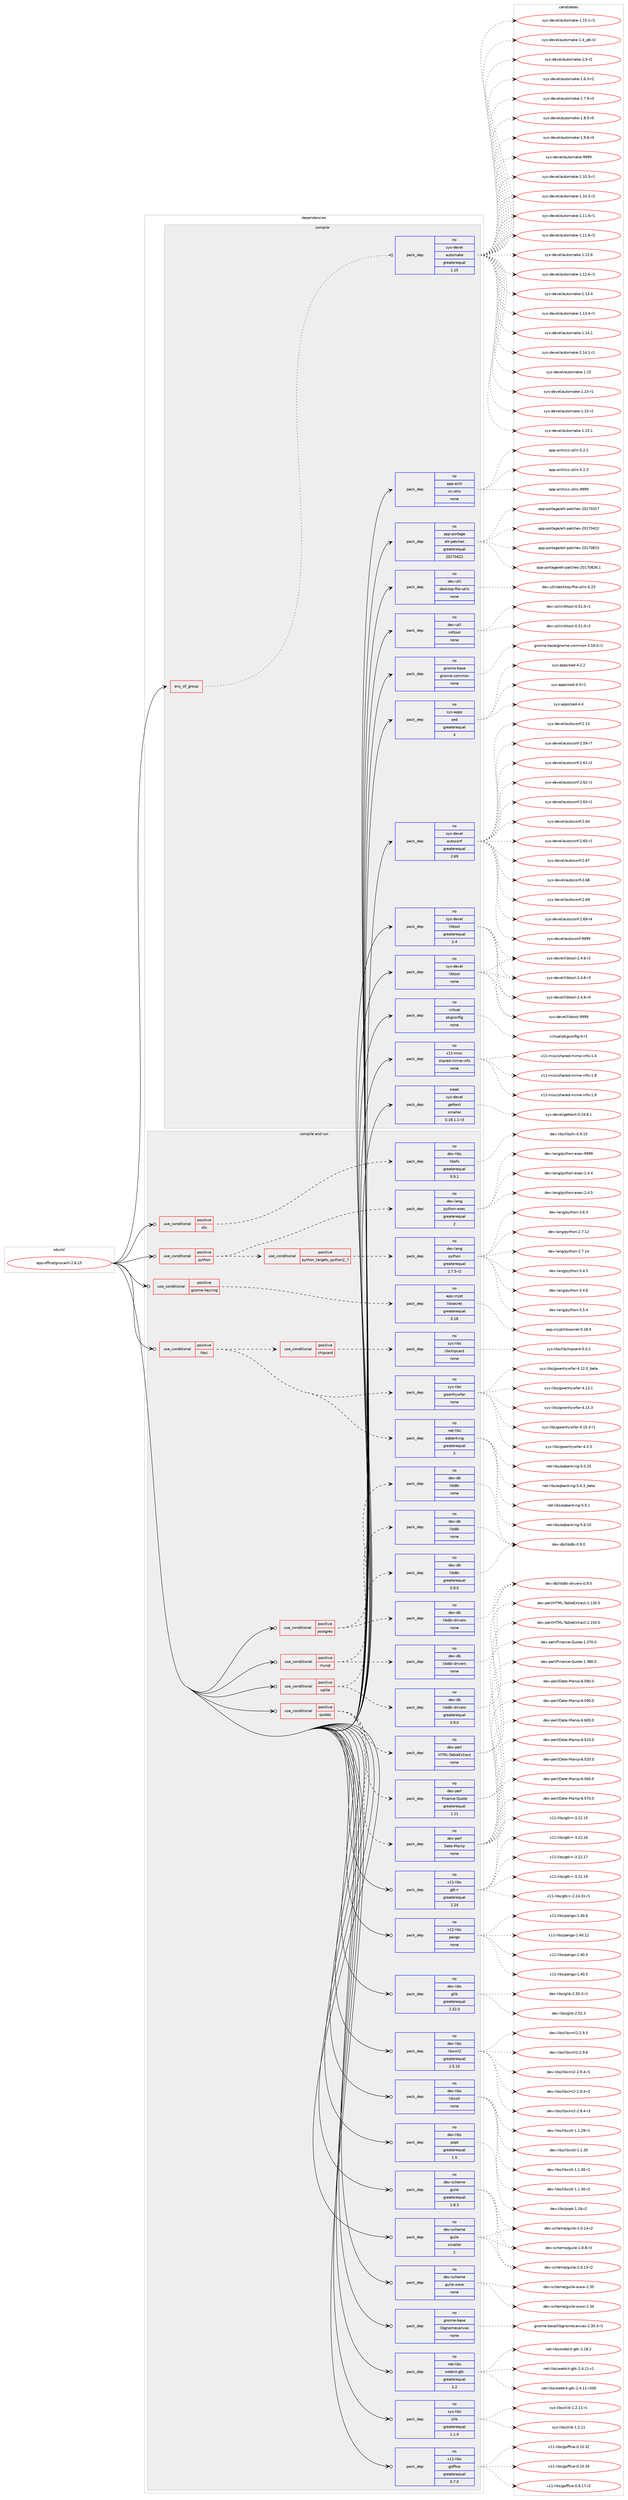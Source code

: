 digraph prolog {

# *************
# Graph options
# *************

newrank=true;
concentrate=true;
compound=true;
graph [rankdir=LR,fontname=Helvetica,fontsize=10,ranksep=1.5];#, ranksep=2.5, nodesep=0.2];
edge  [arrowhead=vee];
node  [fontname=Helvetica,fontsize=10];

# **********
# The ebuild
# **********

subgraph cluster_leftcol {
color=gray;
rank=same;
label=<<i>ebuild</i>>;
id [label="app-office/gnucash-2.6.15", color=red, width=4, href="../app-office/gnucash-2.6.15.svg"];
}

# ****************
# The dependencies
# ****************

subgraph cluster_midcol {
color=gray;
label=<<i>dependencies</i>>;
subgraph cluster_compile {
fillcolor="#eeeeee";
style=filled;
label=<<i>compile</i>>;
subgraph any863 {
dependency49770 [label=<<TABLE BORDER="0" CELLBORDER="1" CELLSPACING="0" CELLPADDING="4"><TR><TD CELLPADDING="10">any_of_group</TD></TR></TABLE>>, shape=none, color=red];subgraph pack35698 {
dependency49771 [label=<<TABLE BORDER="0" CELLBORDER="1" CELLSPACING="0" CELLPADDING="4" WIDTH="220"><TR><TD ROWSPAN="6" CELLPADDING="30">pack_dep</TD></TR><TR><TD WIDTH="110">no</TD></TR><TR><TD>sys-devel</TD></TR><TR><TD>automake</TD></TR><TR><TD>greaterequal</TD></TR><TR><TD>1.15</TD></TR></TABLE>>, shape=none, color=blue];
}
dependency49770:e -> dependency49771:w [weight=20,style="dotted",arrowhead="oinv"];
}
id:e -> dependency49770:w [weight=20,style="solid",arrowhead="vee"];
subgraph pack35699 {
dependency49772 [label=<<TABLE BORDER="0" CELLBORDER="1" CELLSPACING="0" CELLPADDING="4" WIDTH="220"><TR><TD ROWSPAN="6" CELLPADDING="30">pack_dep</TD></TR><TR><TD WIDTH="110">no</TD></TR><TR><TD>app-arch</TD></TR><TR><TD>xz-utils</TD></TR><TR><TD>none</TD></TR><TR><TD></TD></TR></TABLE>>, shape=none, color=blue];
}
id:e -> dependency49772:w [weight=20,style="solid",arrowhead="vee"];
subgraph pack35700 {
dependency49773 [label=<<TABLE BORDER="0" CELLBORDER="1" CELLSPACING="0" CELLPADDING="4" WIDTH="220"><TR><TD ROWSPAN="6" CELLPADDING="30">pack_dep</TD></TR><TR><TD WIDTH="110">no</TD></TR><TR><TD>app-portage</TD></TR><TR><TD>elt-patches</TD></TR><TR><TD>greaterequal</TD></TR><TR><TD>20170422</TD></TR></TABLE>>, shape=none, color=blue];
}
id:e -> dependency49773:w [weight=20,style="solid",arrowhead="vee"];
subgraph pack35701 {
dependency49774 [label=<<TABLE BORDER="0" CELLBORDER="1" CELLSPACING="0" CELLPADDING="4" WIDTH="220"><TR><TD ROWSPAN="6" CELLPADDING="30">pack_dep</TD></TR><TR><TD WIDTH="110">no</TD></TR><TR><TD>dev-util</TD></TR><TR><TD>desktop-file-utils</TD></TR><TR><TD>none</TD></TR><TR><TD></TD></TR></TABLE>>, shape=none, color=blue];
}
id:e -> dependency49774:w [weight=20,style="solid",arrowhead="vee"];
subgraph pack35702 {
dependency49775 [label=<<TABLE BORDER="0" CELLBORDER="1" CELLSPACING="0" CELLPADDING="4" WIDTH="220"><TR><TD ROWSPAN="6" CELLPADDING="30">pack_dep</TD></TR><TR><TD WIDTH="110">no</TD></TR><TR><TD>dev-util</TD></TR><TR><TD>intltool</TD></TR><TR><TD>none</TD></TR><TR><TD></TD></TR></TABLE>>, shape=none, color=blue];
}
id:e -> dependency49775:w [weight=20,style="solid",arrowhead="vee"];
subgraph pack35703 {
dependency49776 [label=<<TABLE BORDER="0" CELLBORDER="1" CELLSPACING="0" CELLPADDING="4" WIDTH="220"><TR><TD ROWSPAN="6" CELLPADDING="30">pack_dep</TD></TR><TR><TD WIDTH="110">no</TD></TR><TR><TD>gnome-base</TD></TR><TR><TD>gnome-common</TD></TR><TR><TD>none</TD></TR><TR><TD></TD></TR></TABLE>>, shape=none, color=blue];
}
id:e -> dependency49776:w [weight=20,style="solid",arrowhead="vee"];
subgraph pack35704 {
dependency49777 [label=<<TABLE BORDER="0" CELLBORDER="1" CELLSPACING="0" CELLPADDING="4" WIDTH="220"><TR><TD ROWSPAN="6" CELLPADDING="30">pack_dep</TD></TR><TR><TD WIDTH="110">no</TD></TR><TR><TD>sys-apps</TD></TR><TR><TD>sed</TD></TR><TR><TD>greaterequal</TD></TR><TR><TD>4</TD></TR></TABLE>>, shape=none, color=blue];
}
id:e -> dependency49777:w [weight=20,style="solid",arrowhead="vee"];
subgraph pack35705 {
dependency49778 [label=<<TABLE BORDER="0" CELLBORDER="1" CELLSPACING="0" CELLPADDING="4" WIDTH="220"><TR><TD ROWSPAN="6" CELLPADDING="30">pack_dep</TD></TR><TR><TD WIDTH="110">no</TD></TR><TR><TD>sys-devel</TD></TR><TR><TD>autoconf</TD></TR><TR><TD>greaterequal</TD></TR><TR><TD>2.69</TD></TR></TABLE>>, shape=none, color=blue];
}
id:e -> dependency49778:w [weight=20,style="solid",arrowhead="vee"];
subgraph pack35706 {
dependency49779 [label=<<TABLE BORDER="0" CELLBORDER="1" CELLSPACING="0" CELLPADDING="4" WIDTH="220"><TR><TD ROWSPAN="6" CELLPADDING="30">pack_dep</TD></TR><TR><TD WIDTH="110">no</TD></TR><TR><TD>sys-devel</TD></TR><TR><TD>libtool</TD></TR><TR><TD>greaterequal</TD></TR><TR><TD>2.4</TD></TR></TABLE>>, shape=none, color=blue];
}
id:e -> dependency49779:w [weight=20,style="solid",arrowhead="vee"];
subgraph pack35707 {
dependency49780 [label=<<TABLE BORDER="0" CELLBORDER="1" CELLSPACING="0" CELLPADDING="4" WIDTH="220"><TR><TD ROWSPAN="6" CELLPADDING="30">pack_dep</TD></TR><TR><TD WIDTH="110">no</TD></TR><TR><TD>sys-devel</TD></TR><TR><TD>libtool</TD></TR><TR><TD>none</TD></TR><TR><TD></TD></TR></TABLE>>, shape=none, color=blue];
}
id:e -> dependency49780:w [weight=20,style="solid",arrowhead="vee"];
subgraph pack35708 {
dependency49781 [label=<<TABLE BORDER="0" CELLBORDER="1" CELLSPACING="0" CELLPADDING="4" WIDTH="220"><TR><TD ROWSPAN="6" CELLPADDING="30">pack_dep</TD></TR><TR><TD WIDTH="110">no</TD></TR><TR><TD>virtual</TD></TR><TR><TD>pkgconfig</TD></TR><TR><TD>none</TD></TR><TR><TD></TD></TR></TABLE>>, shape=none, color=blue];
}
id:e -> dependency49781:w [weight=20,style="solid",arrowhead="vee"];
subgraph pack35709 {
dependency49782 [label=<<TABLE BORDER="0" CELLBORDER="1" CELLSPACING="0" CELLPADDING="4" WIDTH="220"><TR><TD ROWSPAN="6" CELLPADDING="30">pack_dep</TD></TR><TR><TD WIDTH="110">no</TD></TR><TR><TD>x11-misc</TD></TR><TR><TD>shared-mime-info</TD></TR><TR><TD>none</TD></TR><TR><TD></TD></TR></TABLE>>, shape=none, color=blue];
}
id:e -> dependency49782:w [weight=20,style="solid",arrowhead="vee"];
subgraph pack35710 {
dependency49783 [label=<<TABLE BORDER="0" CELLBORDER="1" CELLSPACING="0" CELLPADDING="4" WIDTH="220"><TR><TD ROWSPAN="6" CELLPADDING="30">pack_dep</TD></TR><TR><TD WIDTH="110">weak</TD></TR><TR><TD>sys-devel</TD></TR><TR><TD>gettext</TD></TR><TR><TD>smaller</TD></TR><TR><TD>0.18.1.1-r3</TD></TR></TABLE>>, shape=none, color=blue];
}
id:e -> dependency49783:w [weight=20,style="solid",arrowhead="vee"];
}
subgraph cluster_compileandrun {
fillcolor="#eeeeee";
style=filled;
label=<<i>compile and run</i>>;
subgraph cond13187 {
dependency49784 [label=<<TABLE BORDER="0" CELLBORDER="1" CELLSPACING="0" CELLPADDING="4"><TR><TD ROWSPAN="3" CELLPADDING="10">use_conditional</TD></TR><TR><TD>positive</TD></TR><TR><TD>gnome-keyring</TD></TR></TABLE>>, shape=none, color=red];
subgraph pack35711 {
dependency49785 [label=<<TABLE BORDER="0" CELLBORDER="1" CELLSPACING="0" CELLPADDING="4" WIDTH="220"><TR><TD ROWSPAN="6" CELLPADDING="30">pack_dep</TD></TR><TR><TD WIDTH="110">no</TD></TR><TR><TD>app-crypt</TD></TR><TR><TD>libsecret</TD></TR><TR><TD>greaterequal</TD></TR><TR><TD>0.18</TD></TR></TABLE>>, shape=none, color=blue];
}
dependency49784:e -> dependency49785:w [weight=20,style="dashed",arrowhead="vee"];
}
id:e -> dependency49784:w [weight=20,style="solid",arrowhead="odotvee"];
subgraph cond13188 {
dependency49786 [label=<<TABLE BORDER="0" CELLBORDER="1" CELLSPACING="0" CELLPADDING="4"><TR><TD ROWSPAN="3" CELLPADDING="10">use_conditional</TD></TR><TR><TD>positive</TD></TR><TR><TD>hbci</TD></TR></TABLE>>, shape=none, color=red];
subgraph pack35712 {
dependency49787 [label=<<TABLE BORDER="0" CELLBORDER="1" CELLSPACING="0" CELLPADDING="4" WIDTH="220"><TR><TD ROWSPAN="6" CELLPADDING="30">pack_dep</TD></TR><TR><TD WIDTH="110">no</TD></TR><TR><TD>net-libs</TD></TR><TR><TD>aqbanking</TD></TR><TR><TD>greaterequal</TD></TR><TR><TD>5</TD></TR></TABLE>>, shape=none, color=blue];
}
dependency49786:e -> dependency49787:w [weight=20,style="dashed",arrowhead="vee"];
subgraph pack35713 {
dependency49788 [label=<<TABLE BORDER="0" CELLBORDER="1" CELLSPACING="0" CELLPADDING="4" WIDTH="220"><TR><TD ROWSPAN="6" CELLPADDING="30">pack_dep</TD></TR><TR><TD WIDTH="110">no</TD></TR><TR><TD>sys-libs</TD></TR><TR><TD>gwenhywfar</TD></TR><TR><TD>none</TD></TR><TR><TD></TD></TR></TABLE>>, shape=none, color=blue];
}
dependency49786:e -> dependency49788:w [weight=20,style="dashed",arrowhead="vee"];
subgraph cond13189 {
dependency49789 [label=<<TABLE BORDER="0" CELLBORDER="1" CELLSPACING="0" CELLPADDING="4"><TR><TD ROWSPAN="3" CELLPADDING="10">use_conditional</TD></TR><TR><TD>positive</TD></TR><TR><TD>chipcard</TD></TR></TABLE>>, shape=none, color=red];
subgraph pack35714 {
dependency49790 [label=<<TABLE BORDER="0" CELLBORDER="1" CELLSPACING="0" CELLPADDING="4" WIDTH="220"><TR><TD ROWSPAN="6" CELLPADDING="30">pack_dep</TD></TR><TR><TD WIDTH="110">no</TD></TR><TR><TD>sys-libs</TD></TR><TR><TD>libchipcard</TD></TR><TR><TD>none</TD></TR><TR><TD></TD></TR></TABLE>>, shape=none, color=blue];
}
dependency49789:e -> dependency49790:w [weight=20,style="dashed",arrowhead="vee"];
}
dependency49786:e -> dependency49789:w [weight=20,style="dashed",arrowhead="vee"];
}
id:e -> dependency49786:w [weight=20,style="solid",arrowhead="odotvee"];
subgraph cond13190 {
dependency49791 [label=<<TABLE BORDER="0" CELLBORDER="1" CELLSPACING="0" CELLPADDING="4"><TR><TD ROWSPAN="3" CELLPADDING="10">use_conditional</TD></TR><TR><TD>positive</TD></TR><TR><TD>mysql</TD></TR></TABLE>>, shape=none, color=red];
subgraph pack35715 {
dependency49792 [label=<<TABLE BORDER="0" CELLBORDER="1" CELLSPACING="0" CELLPADDING="4" WIDTH="220"><TR><TD ROWSPAN="6" CELLPADDING="30">pack_dep</TD></TR><TR><TD WIDTH="110">no</TD></TR><TR><TD>dev-db</TD></TR><TR><TD>libdbi</TD></TR><TR><TD>none</TD></TR><TR><TD></TD></TR></TABLE>>, shape=none, color=blue];
}
dependency49791:e -> dependency49792:w [weight=20,style="dashed",arrowhead="vee"];
subgraph pack35716 {
dependency49793 [label=<<TABLE BORDER="0" CELLBORDER="1" CELLSPACING="0" CELLPADDING="4" WIDTH="220"><TR><TD ROWSPAN="6" CELLPADDING="30">pack_dep</TD></TR><TR><TD WIDTH="110">no</TD></TR><TR><TD>dev-db</TD></TR><TR><TD>libdbi-drivers</TD></TR><TR><TD>none</TD></TR><TR><TD></TD></TR></TABLE>>, shape=none, color=blue];
}
dependency49791:e -> dependency49793:w [weight=20,style="dashed",arrowhead="vee"];
}
id:e -> dependency49791:w [weight=20,style="solid",arrowhead="odotvee"];
subgraph cond13191 {
dependency49794 [label=<<TABLE BORDER="0" CELLBORDER="1" CELLSPACING="0" CELLPADDING="4"><TR><TD ROWSPAN="3" CELLPADDING="10">use_conditional</TD></TR><TR><TD>positive</TD></TR><TR><TD>ofx</TD></TR></TABLE>>, shape=none, color=red];
subgraph pack35717 {
dependency49795 [label=<<TABLE BORDER="0" CELLBORDER="1" CELLSPACING="0" CELLPADDING="4" WIDTH="220"><TR><TD ROWSPAN="6" CELLPADDING="30">pack_dep</TD></TR><TR><TD WIDTH="110">no</TD></TR><TR><TD>dev-libs</TD></TR><TR><TD>libofx</TD></TR><TR><TD>greaterequal</TD></TR><TR><TD>0.9.1</TD></TR></TABLE>>, shape=none, color=blue];
}
dependency49794:e -> dependency49795:w [weight=20,style="dashed",arrowhead="vee"];
}
id:e -> dependency49794:w [weight=20,style="solid",arrowhead="odotvee"];
subgraph cond13192 {
dependency49796 [label=<<TABLE BORDER="0" CELLBORDER="1" CELLSPACING="0" CELLPADDING="4"><TR><TD ROWSPAN="3" CELLPADDING="10">use_conditional</TD></TR><TR><TD>positive</TD></TR><TR><TD>postgres</TD></TR></TABLE>>, shape=none, color=red];
subgraph pack35718 {
dependency49797 [label=<<TABLE BORDER="0" CELLBORDER="1" CELLSPACING="0" CELLPADDING="4" WIDTH="220"><TR><TD ROWSPAN="6" CELLPADDING="30">pack_dep</TD></TR><TR><TD WIDTH="110">no</TD></TR><TR><TD>dev-db</TD></TR><TR><TD>libdbi</TD></TR><TR><TD>none</TD></TR><TR><TD></TD></TR></TABLE>>, shape=none, color=blue];
}
dependency49796:e -> dependency49797:w [weight=20,style="dashed",arrowhead="vee"];
subgraph pack35719 {
dependency49798 [label=<<TABLE BORDER="0" CELLBORDER="1" CELLSPACING="0" CELLPADDING="4" WIDTH="220"><TR><TD ROWSPAN="6" CELLPADDING="30">pack_dep</TD></TR><TR><TD WIDTH="110">no</TD></TR><TR><TD>dev-db</TD></TR><TR><TD>libdbi-drivers</TD></TR><TR><TD>none</TD></TR><TR><TD></TD></TR></TABLE>>, shape=none, color=blue];
}
dependency49796:e -> dependency49798:w [weight=20,style="dashed",arrowhead="vee"];
}
id:e -> dependency49796:w [weight=20,style="solid",arrowhead="odotvee"];
subgraph cond13193 {
dependency49799 [label=<<TABLE BORDER="0" CELLBORDER="1" CELLSPACING="0" CELLPADDING="4"><TR><TD ROWSPAN="3" CELLPADDING="10">use_conditional</TD></TR><TR><TD>positive</TD></TR><TR><TD>python</TD></TR></TABLE>>, shape=none, color=red];
subgraph cond13194 {
dependency49800 [label=<<TABLE BORDER="0" CELLBORDER="1" CELLSPACING="0" CELLPADDING="4"><TR><TD ROWSPAN="3" CELLPADDING="10">use_conditional</TD></TR><TR><TD>positive</TD></TR><TR><TD>python_targets_python2_7</TD></TR></TABLE>>, shape=none, color=red];
subgraph pack35720 {
dependency49801 [label=<<TABLE BORDER="0" CELLBORDER="1" CELLSPACING="0" CELLPADDING="4" WIDTH="220"><TR><TD ROWSPAN="6" CELLPADDING="30">pack_dep</TD></TR><TR><TD WIDTH="110">no</TD></TR><TR><TD>dev-lang</TD></TR><TR><TD>python</TD></TR><TR><TD>greaterequal</TD></TR><TR><TD>2.7.5-r2</TD></TR></TABLE>>, shape=none, color=blue];
}
dependency49800:e -> dependency49801:w [weight=20,style="dashed",arrowhead="vee"];
}
dependency49799:e -> dependency49800:w [weight=20,style="dashed",arrowhead="vee"];
subgraph pack35721 {
dependency49802 [label=<<TABLE BORDER="0" CELLBORDER="1" CELLSPACING="0" CELLPADDING="4" WIDTH="220"><TR><TD ROWSPAN="6" CELLPADDING="30">pack_dep</TD></TR><TR><TD WIDTH="110">no</TD></TR><TR><TD>dev-lang</TD></TR><TR><TD>python-exec</TD></TR><TR><TD>greaterequal</TD></TR><TR><TD>2</TD></TR></TABLE>>, shape=none, color=blue];
}
dependency49799:e -> dependency49802:w [weight=20,style="dashed",arrowhead="vee"];
}
id:e -> dependency49799:w [weight=20,style="solid",arrowhead="odotvee"];
subgraph cond13195 {
dependency49803 [label=<<TABLE BORDER="0" CELLBORDER="1" CELLSPACING="0" CELLPADDING="4"><TR><TD ROWSPAN="3" CELLPADDING="10">use_conditional</TD></TR><TR><TD>positive</TD></TR><TR><TD>quotes</TD></TR></TABLE>>, shape=none, color=red];
subgraph pack35722 {
dependency49804 [label=<<TABLE BORDER="0" CELLBORDER="1" CELLSPACING="0" CELLPADDING="4" WIDTH="220"><TR><TD ROWSPAN="6" CELLPADDING="30">pack_dep</TD></TR><TR><TD WIDTH="110">no</TD></TR><TR><TD>dev-perl</TD></TR><TR><TD>Date-Manip</TD></TR><TR><TD>none</TD></TR><TR><TD></TD></TR></TABLE>>, shape=none, color=blue];
}
dependency49803:e -> dependency49804:w [weight=20,style="dashed",arrowhead="vee"];
subgraph pack35723 {
dependency49805 [label=<<TABLE BORDER="0" CELLBORDER="1" CELLSPACING="0" CELLPADDING="4" WIDTH="220"><TR><TD ROWSPAN="6" CELLPADDING="30">pack_dep</TD></TR><TR><TD WIDTH="110">no</TD></TR><TR><TD>dev-perl</TD></TR><TR><TD>Finance-Quote</TD></TR><TR><TD>greaterequal</TD></TR><TR><TD>1.11</TD></TR></TABLE>>, shape=none, color=blue];
}
dependency49803:e -> dependency49805:w [weight=20,style="dashed",arrowhead="vee"];
subgraph pack35724 {
dependency49806 [label=<<TABLE BORDER="0" CELLBORDER="1" CELLSPACING="0" CELLPADDING="4" WIDTH="220"><TR><TD ROWSPAN="6" CELLPADDING="30">pack_dep</TD></TR><TR><TD WIDTH="110">no</TD></TR><TR><TD>dev-perl</TD></TR><TR><TD>HTML-TableExtract</TD></TR><TR><TD>none</TD></TR><TR><TD></TD></TR></TABLE>>, shape=none, color=blue];
}
dependency49803:e -> dependency49806:w [weight=20,style="dashed",arrowhead="vee"];
}
id:e -> dependency49803:w [weight=20,style="solid",arrowhead="odotvee"];
subgraph cond13196 {
dependency49807 [label=<<TABLE BORDER="0" CELLBORDER="1" CELLSPACING="0" CELLPADDING="4"><TR><TD ROWSPAN="3" CELLPADDING="10">use_conditional</TD></TR><TR><TD>positive</TD></TR><TR><TD>sqlite</TD></TR></TABLE>>, shape=none, color=red];
subgraph pack35725 {
dependency49808 [label=<<TABLE BORDER="0" CELLBORDER="1" CELLSPACING="0" CELLPADDING="4" WIDTH="220"><TR><TD ROWSPAN="6" CELLPADDING="30">pack_dep</TD></TR><TR><TD WIDTH="110">no</TD></TR><TR><TD>dev-db</TD></TR><TR><TD>libdbi</TD></TR><TR><TD>greaterequal</TD></TR><TR><TD>0.9.0</TD></TR></TABLE>>, shape=none, color=blue];
}
dependency49807:e -> dependency49808:w [weight=20,style="dashed",arrowhead="vee"];
subgraph pack35726 {
dependency49809 [label=<<TABLE BORDER="0" CELLBORDER="1" CELLSPACING="0" CELLPADDING="4" WIDTH="220"><TR><TD ROWSPAN="6" CELLPADDING="30">pack_dep</TD></TR><TR><TD WIDTH="110">no</TD></TR><TR><TD>dev-db</TD></TR><TR><TD>libdbi-drivers</TD></TR><TR><TD>greaterequal</TD></TR><TR><TD>0.9.0</TD></TR></TABLE>>, shape=none, color=blue];
}
dependency49807:e -> dependency49809:w [weight=20,style="dashed",arrowhead="vee"];
}
id:e -> dependency49807:w [weight=20,style="solid",arrowhead="odotvee"];
subgraph pack35727 {
dependency49810 [label=<<TABLE BORDER="0" CELLBORDER="1" CELLSPACING="0" CELLPADDING="4" WIDTH="220"><TR><TD ROWSPAN="6" CELLPADDING="30">pack_dep</TD></TR><TR><TD WIDTH="110">no</TD></TR><TR><TD>dev-libs</TD></TR><TR><TD>glib</TD></TR><TR><TD>greaterequal</TD></TR><TR><TD>2.32.0</TD></TR></TABLE>>, shape=none, color=blue];
}
id:e -> dependency49810:w [weight=20,style="solid",arrowhead="odotvee"];
subgraph pack35728 {
dependency49811 [label=<<TABLE BORDER="0" CELLBORDER="1" CELLSPACING="0" CELLPADDING="4" WIDTH="220"><TR><TD ROWSPAN="6" CELLPADDING="30">pack_dep</TD></TR><TR><TD WIDTH="110">no</TD></TR><TR><TD>dev-libs</TD></TR><TR><TD>libxml2</TD></TR><TR><TD>greaterequal</TD></TR><TR><TD>2.5.10</TD></TR></TABLE>>, shape=none, color=blue];
}
id:e -> dependency49811:w [weight=20,style="solid",arrowhead="odotvee"];
subgraph pack35729 {
dependency49812 [label=<<TABLE BORDER="0" CELLBORDER="1" CELLSPACING="0" CELLPADDING="4" WIDTH="220"><TR><TD ROWSPAN="6" CELLPADDING="30">pack_dep</TD></TR><TR><TD WIDTH="110">no</TD></TR><TR><TD>dev-libs</TD></TR><TR><TD>libxslt</TD></TR><TR><TD>none</TD></TR><TR><TD></TD></TR></TABLE>>, shape=none, color=blue];
}
id:e -> dependency49812:w [weight=20,style="solid",arrowhead="odotvee"];
subgraph pack35730 {
dependency49813 [label=<<TABLE BORDER="0" CELLBORDER="1" CELLSPACING="0" CELLPADDING="4" WIDTH="220"><TR><TD ROWSPAN="6" CELLPADDING="30">pack_dep</TD></TR><TR><TD WIDTH="110">no</TD></TR><TR><TD>dev-libs</TD></TR><TR><TD>popt</TD></TR><TR><TD>greaterequal</TD></TR><TR><TD>1.5</TD></TR></TABLE>>, shape=none, color=blue];
}
id:e -> dependency49813:w [weight=20,style="solid",arrowhead="odotvee"];
subgraph pack35731 {
dependency49814 [label=<<TABLE BORDER="0" CELLBORDER="1" CELLSPACING="0" CELLPADDING="4" WIDTH="220"><TR><TD ROWSPAN="6" CELLPADDING="30">pack_dep</TD></TR><TR><TD WIDTH="110">no</TD></TR><TR><TD>dev-scheme</TD></TR><TR><TD>guile</TD></TR><TR><TD>greaterequal</TD></TR><TR><TD>1.8.3</TD></TR></TABLE>>, shape=none, color=blue];
}
id:e -> dependency49814:w [weight=20,style="solid",arrowhead="odotvee"];
subgraph pack35732 {
dependency49815 [label=<<TABLE BORDER="0" CELLBORDER="1" CELLSPACING="0" CELLPADDING="4" WIDTH="220"><TR><TD ROWSPAN="6" CELLPADDING="30">pack_dep</TD></TR><TR><TD WIDTH="110">no</TD></TR><TR><TD>dev-scheme</TD></TR><TR><TD>guile</TD></TR><TR><TD>smaller</TD></TR><TR><TD>2</TD></TR></TABLE>>, shape=none, color=blue];
}
id:e -> dependency49815:w [weight=20,style="solid",arrowhead="odotvee"];
subgraph pack35733 {
dependency49816 [label=<<TABLE BORDER="0" CELLBORDER="1" CELLSPACING="0" CELLPADDING="4" WIDTH="220"><TR><TD ROWSPAN="6" CELLPADDING="30">pack_dep</TD></TR><TR><TD WIDTH="110">no</TD></TR><TR><TD>dev-scheme</TD></TR><TR><TD>guile-www</TD></TR><TR><TD>none</TD></TR><TR><TD></TD></TR></TABLE>>, shape=none, color=blue];
}
id:e -> dependency49816:w [weight=20,style="solid",arrowhead="odotvee"];
subgraph pack35734 {
dependency49817 [label=<<TABLE BORDER="0" CELLBORDER="1" CELLSPACING="0" CELLPADDING="4" WIDTH="220"><TR><TD ROWSPAN="6" CELLPADDING="30">pack_dep</TD></TR><TR><TD WIDTH="110">no</TD></TR><TR><TD>gnome-base</TD></TR><TR><TD>libgnomecanvas</TD></TR><TR><TD>none</TD></TR><TR><TD></TD></TR></TABLE>>, shape=none, color=blue];
}
id:e -> dependency49817:w [weight=20,style="solid",arrowhead="odotvee"];
subgraph pack35735 {
dependency49818 [label=<<TABLE BORDER="0" CELLBORDER="1" CELLSPACING="0" CELLPADDING="4" WIDTH="220"><TR><TD ROWSPAN="6" CELLPADDING="30">pack_dep</TD></TR><TR><TD WIDTH="110">no</TD></TR><TR><TD>net-libs</TD></TR><TR><TD>webkit-gtk</TD></TR><TR><TD>greaterequal</TD></TR><TR><TD>1.2</TD></TR></TABLE>>, shape=none, color=blue];
}
id:e -> dependency49818:w [weight=20,style="solid",arrowhead="odotvee"];
subgraph pack35736 {
dependency49819 [label=<<TABLE BORDER="0" CELLBORDER="1" CELLSPACING="0" CELLPADDING="4" WIDTH="220"><TR><TD ROWSPAN="6" CELLPADDING="30">pack_dep</TD></TR><TR><TD WIDTH="110">no</TD></TR><TR><TD>sys-libs</TD></TR><TR><TD>zlib</TD></TR><TR><TD>greaterequal</TD></TR><TR><TD>1.1.4</TD></TR></TABLE>>, shape=none, color=blue];
}
id:e -> dependency49819:w [weight=20,style="solid",arrowhead="odotvee"];
subgraph pack35737 {
dependency49820 [label=<<TABLE BORDER="0" CELLBORDER="1" CELLSPACING="0" CELLPADDING="4" WIDTH="220"><TR><TD ROWSPAN="6" CELLPADDING="30">pack_dep</TD></TR><TR><TD WIDTH="110">no</TD></TR><TR><TD>x11-libs</TD></TR><TR><TD>goffice</TD></TR><TR><TD>greaterequal</TD></TR><TR><TD>0.7.0</TD></TR></TABLE>>, shape=none, color=blue];
}
id:e -> dependency49820:w [weight=20,style="solid",arrowhead="odotvee"];
subgraph pack35738 {
dependency49821 [label=<<TABLE BORDER="0" CELLBORDER="1" CELLSPACING="0" CELLPADDING="4" WIDTH="220"><TR><TD ROWSPAN="6" CELLPADDING="30">pack_dep</TD></TR><TR><TD WIDTH="110">no</TD></TR><TR><TD>x11-libs</TD></TR><TR><TD>gtk+</TD></TR><TR><TD>greaterequal</TD></TR><TR><TD>2.24</TD></TR></TABLE>>, shape=none, color=blue];
}
id:e -> dependency49821:w [weight=20,style="solid",arrowhead="odotvee"];
subgraph pack35739 {
dependency49822 [label=<<TABLE BORDER="0" CELLBORDER="1" CELLSPACING="0" CELLPADDING="4" WIDTH="220"><TR><TD ROWSPAN="6" CELLPADDING="30">pack_dep</TD></TR><TR><TD WIDTH="110">no</TD></TR><TR><TD>x11-libs</TD></TR><TR><TD>pango</TD></TR><TR><TD>none</TD></TR><TR><TD></TD></TR></TABLE>>, shape=none, color=blue];
}
id:e -> dependency49822:w [weight=20,style="solid",arrowhead="odotvee"];
}
subgraph cluster_run {
fillcolor="#eeeeee";
style=filled;
label=<<i>run</i>>;
}
}

# **************
# The candidates
# **************

subgraph cluster_choices {
rank=same;
color=gray;
label=<<i>candidates</i>>;

subgraph choice35698 {
color=black;
nodesep=1;
choice11512111545100101118101108479711711611110997107101454946494846514511449 [label="sys-devel/automake-1.10.3-r1", color=red, width=4,href="../sys-devel/automake-1.10.3-r1.svg"];
choice11512111545100101118101108479711711611110997107101454946494846514511450 [label="sys-devel/automake-1.10.3-r2", color=red, width=4,href="../sys-devel/automake-1.10.3-r2.svg"];
choice11512111545100101118101108479711711611110997107101454946494946544511449 [label="sys-devel/automake-1.11.6-r1", color=red, width=4,href="../sys-devel/automake-1.11.6-r1.svg"];
choice11512111545100101118101108479711711611110997107101454946494946544511450 [label="sys-devel/automake-1.11.6-r2", color=red, width=4,href="../sys-devel/automake-1.11.6-r2.svg"];
choice1151211154510010111810110847971171161111099710710145494649504654 [label="sys-devel/automake-1.12.6", color=red, width=4,href="../sys-devel/automake-1.12.6.svg"];
choice11512111545100101118101108479711711611110997107101454946495046544511449 [label="sys-devel/automake-1.12.6-r1", color=red, width=4,href="../sys-devel/automake-1.12.6-r1.svg"];
choice1151211154510010111810110847971171161111099710710145494649514652 [label="sys-devel/automake-1.13.4", color=red, width=4,href="../sys-devel/automake-1.13.4.svg"];
choice11512111545100101118101108479711711611110997107101454946495146524511449 [label="sys-devel/automake-1.13.4-r1", color=red, width=4,href="../sys-devel/automake-1.13.4-r1.svg"];
choice1151211154510010111810110847971171161111099710710145494649524649 [label="sys-devel/automake-1.14.1", color=red, width=4,href="../sys-devel/automake-1.14.1.svg"];
choice11512111545100101118101108479711711611110997107101454946495246494511449 [label="sys-devel/automake-1.14.1-r1", color=red, width=4,href="../sys-devel/automake-1.14.1-r1.svg"];
choice115121115451001011181011084797117116111109971071014549464953 [label="sys-devel/automake-1.15", color=red, width=4,href="../sys-devel/automake-1.15.svg"];
choice1151211154510010111810110847971171161111099710710145494649534511449 [label="sys-devel/automake-1.15-r1", color=red, width=4,href="../sys-devel/automake-1.15-r1.svg"];
choice1151211154510010111810110847971171161111099710710145494649534511450 [label="sys-devel/automake-1.15-r2", color=red, width=4,href="../sys-devel/automake-1.15-r2.svg"];
choice1151211154510010111810110847971171161111099710710145494649534649 [label="sys-devel/automake-1.15.1", color=red, width=4,href="../sys-devel/automake-1.15.1.svg"];
choice11512111545100101118101108479711711611110997107101454946495346494511449 [label="sys-devel/automake-1.15.1-r1", color=red, width=4,href="../sys-devel/automake-1.15.1-r1.svg"];
choice115121115451001011181011084797117116111109971071014549465295112544511450 [label="sys-devel/automake-1.4_p6-r2", color=red, width=4,href="../sys-devel/automake-1.4_p6-r2.svg"];
choice11512111545100101118101108479711711611110997107101454946534511450 [label="sys-devel/automake-1.5-r2", color=red, width=4,href="../sys-devel/automake-1.5-r2.svg"];
choice115121115451001011181011084797117116111109971071014549465446514511450 [label="sys-devel/automake-1.6.3-r2", color=red, width=4,href="../sys-devel/automake-1.6.3-r2.svg"];
choice115121115451001011181011084797117116111109971071014549465546574511451 [label="sys-devel/automake-1.7.9-r3", color=red, width=4,href="../sys-devel/automake-1.7.9-r3.svg"];
choice115121115451001011181011084797117116111109971071014549465646534511453 [label="sys-devel/automake-1.8.5-r5", color=red, width=4,href="../sys-devel/automake-1.8.5-r5.svg"];
choice115121115451001011181011084797117116111109971071014549465746544511452 [label="sys-devel/automake-1.9.6-r4", color=red, width=4,href="../sys-devel/automake-1.9.6-r4.svg"];
choice115121115451001011181011084797117116111109971071014557575757 [label="sys-devel/automake-9999", color=red, width=4,href="../sys-devel/automake-9999.svg"];
dependency49771:e -> choice11512111545100101118101108479711711611110997107101454946494846514511449:w [style=dotted,weight="100"];
dependency49771:e -> choice11512111545100101118101108479711711611110997107101454946494846514511450:w [style=dotted,weight="100"];
dependency49771:e -> choice11512111545100101118101108479711711611110997107101454946494946544511449:w [style=dotted,weight="100"];
dependency49771:e -> choice11512111545100101118101108479711711611110997107101454946494946544511450:w [style=dotted,weight="100"];
dependency49771:e -> choice1151211154510010111810110847971171161111099710710145494649504654:w [style=dotted,weight="100"];
dependency49771:e -> choice11512111545100101118101108479711711611110997107101454946495046544511449:w [style=dotted,weight="100"];
dependency49771:e -> choice1151211154510010111810110847971171161111099710710145494649514652:w [style=dotted,weight="100"];
dependency49771:e -> choice11512111545100101118101108479711711611110997107101454946495146524511449:w [style=dotted,weight="100"];
dependency49771:e -> choice1151211154510010111810110847971171161111099710710145494649524649:w [style=dotted,weight="100"];
dependency49771:e -> choice11512111545100101118101108479711711611110997107101454946495246494511449:w [style=dotted,weight="100"];
dependency49771:e -> choice115121115451001011181011084797117116111109971071014549464953:w [style=dotted,weight="100"];
dependency49771:e -> choice1151211154510010111810110847971171161111099710710145494649534511449:w [style=dotted,weight="100"];
dependency49771:e -> choice1151211154510010111810110847971171161111099710710145494649534511450:w [style=dotted,weight="100"];
dependency49771:e -> choice1151211154510010111810110847971171161111099710710145494649534649:w [style=dotted,weight="100"];
dependency49771:e -> choice11512111545100101118101108479711711611110997107101454946495346494511449:w [style=dotted,weight="100"];
dependency49771:e -> choice115121115451001011181011084797117116111109971071014549465295112544511450:w [style=dotted,weight="100"];
dependency49771:e -> choice11512111545100101118101108479711711611110997107101454946534511450:w [style=dotted,weight="100"];
dependency49771:e -> choice115121115451001011181011084797117116111109971071014549465446514511450:w [style=dotted,weight="100"];
dependency49771:e -> choice115121115451001011181011084797117116111109971071014549465546574511451:w [style=dotted,weight="100"];
dependency49771:e -> choice115121115451001011181011084797117116111109971071014549465646534511453:w [style=dotted,weight="100"];
dependency49771:e -> choice115121115451001011181011084797117116111109971071014549465746544511452:w [style=dotted,weight="100"];
dependency49771:e -> choice115121115451001011181011084797117116111109971071014557575757:w [style=dotted,weight="100"];
}
subgraph choice35699 {
color=black;
nodesep=1;
choice971121124597114991044712012245117116105108115455346504650 [label="app-arch/xz-utils-5.2.2", color=red, width=4,href="../app-arch/xz-utils-5.2.2.svg"];
choice971121124597114991044712012245117116105108115455346504651 [label="app-arch/xz-utils-5.2.3", color=red, width=4,href="../app-arch/xz-utils-5.2.3.svg"];
choice9711211245971149910447120122451171161051081154557575757 [label="app-arch/xz-utils-9999", color=red, width=4,href="../app-arch/xz-utils-9999.svg"];
dependency49772:e -> choice971121124597114991044712012245117116105108115455346504650:w [style=dotted,weight="100"];
dependency49772:e -> choice971121124597114991044712012245117116105108115455346504651:w [style=dotted,weight="100"];
dependency49772:e -> choice9711211245971149910447120122451171161051081154557575757:w [style=dotted,weight="100"];
}
subgraph choice35700 {
color=black;
nodesep=1;
choice97112112451121111141169710310147101108116451129711699104101115455048495548514955 [label="app-portage/elt-patches-20170317", color=red, width=4,href="../app-portage/elt-patches-20170317.svg"];
choice97112112451121111141169710310147101108116451129711699104101115455048495548525050 [label="app-portage/elt-patches-20170422", color=red, width=4,href="../app-portage/elt-patches-20170422.svg"];
choice97112112451121111141169710310147101108116451129711699104101115455048495548564953 [label="app-portage/elt-patches-20170815", color=red, width=4,href="../app-portage/elt-patches-20170815.svg"];
choice971121124511211111411697103101471011081164511297116991041011154550484955485650544649 [label="app-portage/elt-patches-20170826.1", color=red, width=4,href="../app-portage/elt-patches-20170826.1.svg"];
dependency49773:e -> choice97112112451121111141169710310147101108116451129711699104101115455048495548514955:w [style=dotted,weight="100"];
dependency49773:e -> choice97112112451121111141169710310147101108116451129711699104101115455048495548525050:w [style=dotted,weight="100"];
dependency49773:e -> choice97112112451121111141169710310147101108116451129711699104101115455048495548564953:w [style=dotted,weight="100"];
dependency49773:e -> choice971121124511211111411697103101471011081164511297116991041011154550484955485650544649:w [style=dotted,weight="100"];
}
subgraph choice35701 {
color=black;
nodesep=1;
choice100101118451171161051084710010111510711611111245102105108101451171161051081154548465051 [label="dev-util/desktop-file-utils-0.23", color=red, width=4,href="../dev-util/desktop-file-utils-0.23.svg"];
dependency49774:e -> choice100101118451171161051084710010111510711611111245102105108101451171161051081154548465051:w [style=dotted,weight="100"];
}
subgraph choice35702 {
color=black;
nodesep=1;
choice1001011184511711610510847105110116108116111111108454846534946484511449 [label="dev-util/intltool-0.51.0-r1", color=red, width=4,href="../dev-util/intltool-0.51.0-r1.svg"];
choice1001011184511711610510847105110116108116111111108454846534946484511450 [label="dev-util/intltool-0.51.0-r2", color=red, width=4,href="../dev-util/intltool-0.51.0-r2.svg"];
dependency49775:e -> choice1001011184511711610510847105110116108116111111108454846534946484511449:w [style=dotted,weight="100"];
dependency49775:e -> choice1001011184511711610510847105110116108116111111108454846534946484511450:w [style=dotted,weight="100"];
}
subgraph choice35703 {
color=black;
nodesep=1;
choice103110111109101459897115101471031101111091014599111109109111110455146495646484511449 [label="gnome-base/gnome-common-3.18.0-r1", color=red, width=4,href="../gnome-base/gnome-common-3.18.0-r1.svg"];
dependency49776:e -> choice103110111109101459897115101471031101111091014599111109109111110455146495646484511449:w [style=dotted,weight="100"];
}
subgraph choice35704 {
color=black;
nodesep=1;
choice115121115459711211211547115101100455246504650 [label="sys-apps/sed-4.2.2", color=red, width=4,href="../sys-apps/sed-4.2.2.svg"];
choice115121115459711211211547115101100455246514511449 [label="sys-apps/sed-4.3-r1", color=red, width=4,href="../sys-apps/sed-4.3-r1.svg"];
choice11512111545971121121154711510110045524652 [label="sys-apps/sed-4.4", color=red, width=4,href="../sys-apps/sed-4.4.svg"];
dependency49777:e -> choice115121115459711211211547115101100455246504650:w [style=dotted,weight="100"];
dependency49777:e -> choice115121115459711211211547115101100455246514511449:w [style=dotted,weight="100"];
dependency49777:e -> choice11512111545971121121154711510110045524652:w [style=dotted,weight="100"];
}
subgraph choice35705 {
color=black;
nodesep=1;
choice115121115451001011181011084797117116111991111101024550464951 [label="sys-devel/autoconf-2.13", color=red, width=4,href="../sys-devel/autoconf-2.13.svg"];
choice1151211154510010111810110847971171161119911111010245504653574511455 [label="sys-devel/autoconf-2.59-r7", color=red, width=4,href="../sys-devel/autoconf-2.59-r7.svg"];
choice1151211154510010111810110847971171161119911111010245504654494511450 [label="sys-devel/autoconf-2.61-r2", color=red, width=4,href="../sys-devel/autoconf-2.61-r2.svg"];
choice1151211154510010111810110847971171161119911111010245504654504511449 [label="sys-devel/autoconf-2.62-r1", color=red, width=4,href="../sys-devel/autoconf-2.62-r1.svg"];
choice1151211154510010111810110847971171161119911111010245504654514511449 [label="sys-devel/autoconf-2.63-r1", color=red, width=4,href="../sys-devel/autoconf-2.63-r1.svg"];
choice115121115451001011181011084797117116111991111101024550465452 [label="sys-devel/autoconf-2.64", color=red, width=4,href="../sys-devel/autoconf-2.64.svg"];
choice1151211154510010111810110847971171161119911111010245504654534511449 [label="sys-devel/autoconf-2.65-r1", color=red, width=4,href="../sys-devel/autoconf-2.65-r1.svg"];
choice115121115451001011181011084797117116111991111101024550465455 [label="sys-devel/autoconf-2.67", color=red, width=4,href="../sys-devel/autoconf-2.67.svg"];
choice115121115451001011181011084797117116111991111101024550465456 [label="sys-devel/autoconf-2.68", color=red, width=4,href="../sys-devel/autoconf-2.68.svg"];
choice115121115451001011181011084797117116111991111101024550465457 [label="sys-devel/autoconf-2.69", color=red, width=4,href="../sys-devel/autoconf-2.69.svg"];
choice1151211154510010111810110847971171161119911111010245504654574511452 [label="sys-devel/autoconf-2.69-r4", color=red, width=4,href="../sys-devel/autoconf-2.69-r4.svg"];
choice115121115451001011181011084797117116111991111101024557575757 [label="sys-devel/autoconf-9999", color=red, width=4,href="../sys-devel/autoconf-9999.svg"];
dependency49778:e -> choice115121115451001011181011084797117116111991111101024550464951:w [style=dotted,weight="100"];
dependency49778:e -> choice1151211154510010111810110847971171161119911111010245504653574511455:w [style=dotted,weight="100"];
dependency49778:e -> choice1151211154510010111810110847971171161119911111010245504654494511450:w [style=dotted,weight="100"];
dependency49778:e -> choice1151211154510010111810110847971171161119911111010245504654504511449:w [style=dotted,weight="100"];
dependency49778:e -> choice1151211154510010111810110847971171161119911111010245504654514511449:w [style=dotted,weight="100"];
dependency49778:e -> choice115121115451001011181011084797117116111991111101024550465452:w [style=dotted,weight="100"];
dependency49778:e -> choice1151211154510010111810110847971171161119911111010245504654534511449:w [style=dotted,weight="100"];
dependency49778:e -> choice115121115451001011181011084797117116111991111101024550465455:w [style=dotted,weight="100"];
dependency49778:e -> choice115121115451001011181011084797117116111991111101024550465456:w [style=dotted,weight="100"];
dependency49778:e -> choice115121115451001011181011084797117116111991111101024550465457:w [style=dotted,weight="100"];
dependency49778:e -> choice1151211154510010111810110847971171161119911111010245504654574511452:w [style=dotted,weight="100"];
dependency49778:e -> choice115121115451001011181011084797117116111991111101024557575757:w [style=dotted,weight="100"];
}
subgraph choice35706 {
color=black;
nodesep=1;
choice1151211154510010111810110847108105981161111111084550465246544511450 [label="sys-devel/libtool-2.4.6-r2", color=red, width=4,href="../sys-devel/libtool-2.4.6-r2.svg"];
choice1151211154510010111810110847108105981161111111084550465246544511451 [label="sys-devel/libtool-2.4.6-r3", color=red, width=4,href="../sys-devel/libtool-2.4.6-r3.svg"];
choice1151211154510010111810110847108105981161111111084550465246544511452 [label="sys-devel/libtool-2.4.6-r4", color=red, width=4,href="../sys-devel/libtool-2.4.6-r4.svg"];
choice1151211154510010111810110847108105981161111111084557575757 [label="sys-devel/libtool-9999", color=red, width=4,href="../sys-devel/libtool-9999.svg"];
dependency49779:e -> choice1151211154510010111810110847108105981161111111084550465246544511450:w [style=dotted,weight="100"];
dependency49779:e -> choice1151211154510010111810110847108105981161111111084550465246544511451:w [style=dotted,weight="100"];
dependency49779:e -> choice1151211154510010111810110847108105981161111111084550465246544511452:w [style=dotted,weight="100"];
dependency49779:e -> choice1151211154510010111810110847108105981161111111084557575757:w [style=dotted,weight="100"];
}
subgraph choice35707 {
color=black;
nodesep=1;
choice1151211154510010111810110847108105981161111111084550465246544511450 [label="sys-devel/libtool-2.4.6-r2", color=red, width=4,href="../sys-devel/libtool-2.4.6-r2.svg"];
choice1151211154510010111810110847108105981161111111084550465246544511451 [label="sys-devel/libtool-2.4.6-r3", color=red, width=4,href="../sys-devel/libtool-2.4.6-r3.svg"];
choice1151211154510010111810110847108105981161111111084550465246544511452 [label="sys-devel/libtool-2.4.6-r4", color=red, width=4,href="../sys-devel/libtool-2.4.6-r4.svg"];
choice1151211154510010111810110847108105981161111111084557575757 [label="sys-devel/libtool-9999", color=red, width=4,href="../sys-devel/libtool-9999.svg"];
dependency49780:e -> choice1151211154510010111810110847108105981161111111084550465246544511450:w [style=dotted,weight="100"];
dependency49780:e -> choice1151211154510010111810110847108105981161111111084550465246544511451:w [style=dotted,weight="100"];
dependency49780:e -> choice1151211154510010111810110847108105981161111111084550465246544511452:w [style=dotted,weight="100"];
dependency49780:e -> choice1151211154510010111810110847108105981161111111084557575757:w [style=dotted,weight="100"];
}
subgraph choice35708 {
color=black;
nodesep=1;
choice11810511411611797108471121071039911111010210510345484511449 [label="virtual/pkgconfig-0-r1", color=red, width=4,href="../virtual/pkgconfig-0-r1.svg"];
dependency49781:e -> choice11810511411611797108471121071039911111010210510345484511449:w [style=dotted,weight="100"];
}
subgraph choice35709 {
color=black;
nodesep=1;
choice120494945109105115994711510497114101100451091051091014510511010211145494652 [label="x11-misc/shared-mime-info-1.4", color=red, width=4,href="../x11-misc/shared-mime-info-1.4.svg"];
choice120494945109105115994711510497114101100451091051091014510511010211145494656 [label="x11-misc/shared-mime-info-1.8", color=red, width=4,href="../x11-misc/shared-mime-info-1.8.svg"];
choice120494945109105115994711510497114101100451091051091014510511010211145494657 [label="x11-misc/shared-mime-info-1.9", color=red, width=4,href="../x11-misc/shared-mime-info-1.9.svg"];
dependency49782:e -> choice120494945109105115994711510497114101100451091051091014510511010211145494652:w [style=dotted,weight="100"];
dependency49782:e -> choice120494945109105115994711510497114101100451091051091014510511010211145494656:w [style=dotted,weight="100"];
dependency49782:e -> choice120494945109105115994711510497114101100451091051091014510511010211145494657:w [style=dotted,weight="100"];
}
subgraph choice35710 {
color=black;
nodesep=1;
choice1151211154510010111810110847103101116116101120116454846495746564649 [label="sys-devel/gettext-0.19.8.1", color=red, width=4,href="../sys-devel/gettext-0.19.8.1.svg"];
dependency49783:e -> choice1151211154510010111810110847103101116116101120116454846495746564649:w [style=dotted,weight="100"];
}
subgraph choice35711 {
color=black;
nodesep=1;
choice97112112459911412111211647108105981151019911410111645484649564653 [label="app-crypt/libsecret-0.18.5", color=red, width=4,href="../app-crypt/libsecret-0.18.5.svg"];
dependency49785:e -> choice97112112459911412111211647108105981151019911410111645484649564653:w [style=dotted,weight="100"];
}
subgraph choice35712 {
color=black;
nodesep=1;
choice11010111645108105981154797113989711010710511010345534648465053 [label="net-libs/aqbanking-5.0.25", color=red, width=4,href="../net-libs/aqbanking-5.0.25.svg"];
choice110101116451081059811547971139897110107105110103455346524651959810111697 [label="net-libs/aqbanking-5.4.3_beta", color=red, width=4,href="../net-libs/aqbanking-5.4.3_beta.svg"];
choice110101116451081059811547971139897110107105110103455346534649 [label="net-libs/aqbanking-5.5.1", color=red, width=4,href="../net-libs/aqbanking-5.5.1.svg"];
choice11010111645108105981154797113989711010710511010345534654464948 [label="net-libs/aqbanking-5.6.10", color=red, width=4,href="../net-libs/aqbanking-5.6.10.svg"];
dependency49787:e -> choice11010111645108105981154797113989711010710511010345534648465053:w [style=dotted,weight="100"];
dependency49787:e -> choice110101116451081059811547971139897110107105110103455346524651959810111697:w [style=dotted,weight="100"];
dependency49787:e -> choice110101116451081059811547971139897110107105110103455346534649:w [style=dotted,weight="100"];
dependency49787:e -> choice11010111645108105981154797113989711010710511010345534654464948:w [style=dotted,weight="100"];
}
subgraph choice35713 {
color=black;
nodesep=1;
choice1151211154510810598115471031191011101041211191029711445524649504648959810111697 [label="sys-libs/gwenhywfar-4.12.0_beta", color=red, width=4,href="../sys-libs/gwenhywfar-4.12.0_beta.svg"];
choice1151211154510810598115471031191011101041211191029711445524649514649 [label="sys-libs/gwenhywfar-4.13.1", color=red, width=4,href="../sys-libs/gwenhywfar-4.13.1.svg"];
choice1151211154510810598115471031191011101041211191029711445524649534651 [label="sys-libs/gwenhywfar-4.15.3", color=red, width=4,href="../sys-libs/gwenhywfar-4.15.3.svg"];
choice11512111545108105981154710311910111010412111910297114455246495346514511449 [label="sys-libs/gwenhywfar-4.15.3-r1", color=red, width=4,href="../sys-libs/gwenhywfar-4.15.3-r1.svg"];
choice11512111545108105981154710311910111010412111910297114455246514651 [label="sys-libs/gwenhywfar-4.3.3", color=red, width=4,href="../sys-libs/gwenhywfar-4.3.3.svg"];
dependency49788:e -> choice1151211154510810598115471031191011101041211191029711445524649504648959810111697:w [style=dotted,weight="100"];
dependency49788:e -> choice1151211154510810598115471031191011101041211191029711445524649514649:w [style=dotted,weight="100"];
dependency49788:e -> choice1151211154510810598115471031191011101041211191029711445524649534651:w [style=dotted,weight="100"];
dependency49788:e -> choice11512111545108105981154710311910111010412111910297114455246495346514511449:w [style=dotted,weight="100"];
dependency49788:e -> choice11512111545108105981154710311910111010412111910297114455246514651:w [style=dotted,weight="100"];
}
subgraph choice35714 {
color=black;
nodesep=1;
choice11512111545108105981154710810598991041051129997114100455346484650 [label="sys-libs/libchipcard-5.0.2", color=red, width=4,href="../sys-libs/libchipcard-5.0.2.svg"];
dependency49790:e -> choice11512111545108105981154710810598991041051129997114100455346484650:w [style=dotted,weight="100"];
}
subgraph choice35715 {
color=black;
nodesep=1;
choice1001011184510098471081059810098105454846574648 [label="dev-db/libdbi-0.9.0", color=red, width=4,href="../dev-db/libdbi-0.9.0.svg"];
dependency49792:e -> choice1001011184510098471081059810098105454846574648:w [style=dotted,weight="100"];
}
subgraph choice35716 {
color=black;
nodesep=1;
choice100101118451009847108105981009810545100114105118101114115454846574648 [label="dev-db/libdbi-drivers-0.9.0", color=red, width=4,href="../dev-db/libdbi-drivers-0.9.0.svg"];
dependency49793:e -> choice100101118451009847108105981009810545100114105118101114115454846574648:w [style=dotted,weight="100"];
}
subgraph choice35717 {
color=black;
nodesep=1;
choice1001011184510810598115471081059811110212045484657464948 [label="dev-libs/libofx-0.9.10", color=red, width=4,href="../dev-libs/libofx-0.9.10.svg"];
dependency49795:e -> choice1001011184510810598115471081059811110212045484657464948:w [style=dotted,weight="100"];
}
subgraph choice35718 {
color=black;
nodesep=1;
choice1001011184510098471081059810098105454846574648 [label="dev-db/libdbi-0.9.0", color=red, width=4,href="../dev-db/libdbi-0.9.0.svg"];
dependency49797:e -> choice1001011184510098471081059810098105454846574648:w [style=dotted,weight="100"];
}
subgraph choice35719 {
color=black;
nodesep=1;
choice100101118451009847108105981009810545100114105118101114115454846574648 [label="dev-db/libdbi-drivers-0.9.0", color=red, width=4,href="../dev-db/libdbi-drivers-0.9.0.svg"];
dependency49798:e -> choice100101118451009847108105981009810545100114105118101114115454846574648:w [style=dotted,weight="100"];
}
subgraph choice35720 {
color=black;
nodesep=1;
choice10010111845108971101034711212111610411111045504655464950 [label="dev-lang/python-2.7.12", color=red, width=4,href="../dev-lang/python-2.7.12.svg"];
choice10010111845108971101034711212111610411111045504655464952 [label="dev-lang/python-2.7.14", color=red, width=4,href="../dev-lang/python-2.7.14.svg"];
choice100101118451089711010347112121116104111110455146524653 [label="dev-lang/python-3.4.5", color=red, width=4,href="../dev-lang/python-3.4.5.svg"];
choice100101118451089711010347112121116104111110455146524654 [label="dev-lang/python-3.4.6", color=red, width=4,href="../dev-lang/python-3.4.6.svg"];
choice100101118451089711010347112121116104111110455146534652 [label="dev-lang/python-3.5.4", color=red, width=4,href="../dev-lang/python-3.5.4.svg"];
choice100101118451089711010347112121116104111110455146544651 [label="dev-lang/python-3.6.3", color=red, width=4,href="../dev-lang/python-3.6.3.svg"];
dependency49801:e -> choice10010111845108971101034711212111610411111045504655464950:w [style=dotted,weight="100"];
dependency49801:e -> choice10010111845108971101034711212111610411111045504655464952:w [style=dotted,weight="100"];
dependency49801:e -> choice100101118451089711010347112121116104111110455146524653:w [style=dotted,weight="100"];
dependency49801:e -> choice100101118451089711010347112121116104111110455146524654:w [style=dotted,weight="100"];
dependency49801:e -> choice100101118451089711010347112121116104111110455146534652:w [style=dotted,weight="100"];
dependency49801:e -> choice100101118451089711010347112121116104111110455146544651:w [style=dotted,weight="100"];
}
subgraph choice35721 {
color=black;
nodesep=1;
choice1001011184510897110103471121211161041111104510112010199455046524652 [label="dev-lang/python-exec-2.4.4", color=red, width=4,href="../dev-lang/python-exec-2.4.4.svg"];
choice1001011184510897110103471121211161041111104510112010199455046524653 [label="dev-lang/python-exec-2.4.5", color=red, width=4,href="../dev-lang/python-exec-2.4.5.svg"];
choice10010111845108971101034711212111610411111045101120101994557575757 [label="dev-lang/python-exec-9999", color=red, width=4,href="../dev-lang/python-exec-9999.svg"];
dependency49802:e -> choice1001011184510897110103471121211161041111104510112010199455046524652:w [style=dotted,weight="100"];
dependency49802:e -> choice1001011184510897110103471121211161041111104510112010199455046524653:w [style=dotted,weight="100"];
dependency49802:e -> choice10010111845108971101034711212111610411111045101120101994557575757:w [style=dotted,weight="100"];
}
subgraph choice35722 {
color=black;
nodesep=1;
choice100101118451121011141084768971161014577971101051124554465349484648 [label="dev-perl/Date-Manip-6.510.0", color=red, width=4,href="../dev-perl/Date-Manip-6.510.0.svg"];
choice100101118451121011141084768971161014577971101051124554465350484648 [label="dev-perl/Date-Manip-6.520.0", color=red, width=4,href="../dev-perl/Date-Manip-6.520.0.svg"];
choice100101118451121011141084768971161014577971101051124554465354484648 [label="dev-perl/Date-Manip-6.560.0", color=red, width=4,href="../dev-perl/Date-Manip-6.560.0.svg"];
choice100101118451121011141084768971161014577971101051124554465355484648 [label="dev-perl/Date-Manip-6.570.0", color=red, width=4,href="../dev-perl/Date-Manip-6.570.0.svg"];
choice100101118451121011141084768971161014577971101051124554465356484648 [label="dev-perl/Date-Manip-6.580.0", color=red, width=4,href="../dev-perl/Date-Manip-6.580.0.svg"];
choice100101118451121011141084768971161014577971101051124554465357484648 [label="dev-perl/Date-Manip-6.590.0", color=red, width=4,href="../dev-perl/Date-Manip-6.590.0.svg"];
choice100101118451121011141084768971161014577971101051124554465448484648 [label="dev-perl/Date-Manip-6.600.0", color=red, width=4,href="../dev-perl/Date-Manip-6.600.0.svg"];
dependency49804:e -> choice100101118451121011141084768971161014577971101051124554465349484648:w [style=dotted,weight="100"];
dependency49804:e -> choice100101118451121011141084768971161014577971101051124554465350484648:w [style=dotted,weight="100"];
dependency49804:e -> choice100101118451121011141084768971161014577971101051124554465354484648:w [style=dotted,weight="100"];
dependency49804:e -> choice100101118451121011141084768971161014577971101051124554465355484648:w [style=dotted,weight="100"];
dependency49804:e -> choice100101118451121011141084768971161014577971101051124554465356484648:w [style=dotted,weight="100"];
dependency49804:e -> choice100101118451121011141084768971161014577971101051124554465357484648:w [style=dotted,weight="100"];
dependency49804:e -> choice100101118451121011141084768971161014577971101051124554465448484648:w [style=dotted,weight="100"];
}
subgraph choice35723 {
color=black;
nodesep=1;
choice100101118451121011141084770105110971109910145811171111161014549465155484648 [label="dev-perl/Finance-Quote-1.370.0", color=red, width=4,href="../dev-perl/Finance-Quote-1.370.0.svg"];
choice100101118451121011141084770105110971109910145811171111161014549465156484648 [label="dev-perl/Finance-Quote-1.380.0", color=red, width=4,href="../dev-perl/Finance-Quote-1.380.0.svg"];
dependency49805:e -> choice100101118451121011141084770105110971109910145811171111161014549465155484648:w [style=dotted,weight="100"];
dependency49805:e -> choice100101118451121011141084770105110971109910145811171111161014549465156484648:w [style=dotted,weight="100"];
}
subgraph choice35724 {
color=black;
nodesep=1;
choice100101118451121011141084772847776458497981081016912011611497991164550464951484648 [label="dev-perl/HTML-TableExtract-2.130.0", color=red, width=4,href="../dev-perl/HTML-TableExtract-2.130.0.svg"];
choice100101118451121011141084772847776458497981081016912011611497991164550464953484648 [label="dev-perl/HTML-TableExtract-2.150.0", color=red, width=4,href="../dev-perl/HTML-TableExtract-2.150.0.svg"];
dependency49806:e -> choice100101118451121011141084772847776458497981081016912011611497991164550464951484648:w [style=dotted,weight="100"];
dependency49806:e -> choice100101118451121011141084772847776458497981081016912011611497991164550464953484648:w [style=dotted,weight="100"];
}
subgraph choice35725 {
color=black;
nodesep=1;
choice1001011184510098471081059810098105454846574648 [label="dev-db/libdbi-0.9.0", color=red, width=4,href="../dev-db/libdbi-0.9.0.svg"];
dependency49808:e -> choice1001011184510098471081059810098105454846574648:w [style=dotted,weight="100"];
}
subgraph choice35726 {
color=black;
nodesep=1;
choice100101118451009847108105981009810545100114105118101114115454846574648 [label="dev-db/libdbi-drivers-0.9.0", color=red, width=4,href="../dev-db/libdbi-drivers-0.9.0.svg"];
dependency49809:e -> choice100101118451009847108105981009810545100114105118101114115454846574648:w [style=dotted,weight="100"];
}
subgraph choice35727 {
color=black;
nodesep=1;
choice10010111845108105981154710310810598455046534846514511449 [label="dev-libs/glib-2.50.3-r1", color=red, width=4,href="../dev-libs/glib-2.50.3-r1.svg"];
choice1001011184510810598115471031081059845504653504651 [label="dev-libs/glib-2.52.3", color=red, width=4,href="../dev-libs/glib-2.52.3.svg"];
dependency49810:e -> choice10010111845108105981154710310810598455046534846514511449:w [style=dotted,weight="100"];
dependency49810:e -> choice1001011184510810598115471031081059845504653504651:w [style=dotted,weight="100"];
}
subgraph choice35728 {
color=black;
nodesep=1;
choice10010111845108105981154710810598120109108504550465746524511449 [label="dev-libs/libxml2-2.9.4-r1", color=red, width=4,href="../dev-libs/libxml2-2.9.4-r1.svg"];
choice10010111845108105981154710810598120109108504550465746524511450 [label="dev-libs/libxml2-2.9.4-r2", color=red, width=4,href="../dev-libs/libxml2-2.9.4-r2.svg"];
choice10010111845108105981154710810598120109108504550465746524511451 [label="dev-libs/libxml2-2.9.4-r3", color=red, width=4,href="../dev-libs/libxml2-2.9.4-r3.svg"];
choice1001011184510810598115471081059812010910850455046574653 [label="dev-libs/libxml2-2.9.5", color=red, width=4,href="../dev-libs/libxml2-2.9.5.svg"];
choice1001011184510810598115471081059812010910850455046574654 [label="dev-libs/libxml2-2.9.6", color=red, width=4,href="../dev-libs/libxml2-2.9.6.svg"];
dependency49811:e -> choice10010111845108105981154710810598120109108504550465746524511449:w [style=dotted,weight="100"];
dependency49811:e -> choice10010111845108105981154710810598120109108504550465746524511450:w [style=dotted,weight="100"];
dependency49811:e -> choice10010111845108105981154710810598120109108504550465746524511451:w [style=dotted,weight="100"];
dependency49811:e -> choice1001011184510810598115471081059812010910850455046574653:w [style=dotted,weight="100"];
dependency49811:e -> choice1001011184510810598115471081059812010910850455046574654:w [style=dotted,weight="100"];
}
subgraph choice35729 {
color=black;
nodesep=1;
choice10010111845108105981154710810598120115108116454946494650574511449 [label="dev-libs/libxslt-1.1.29-r1", color=red, width=4,href="../dev-libs/libxslt-1.1.29-r1.svg"];
choice1001011184510810598115471081059812011510811645494649465148 [label="dev-libs/libxslt-1.1.30", color=red, width=4,href="../dev-libs/libxslt-1.1.30.svg"];
choice10010111845108105981154710810598120115108116454946494651484511449 [label="dev-libs/libxslt-1.1.30-r1", color=red, width=4,href="../dev-libs/libxslt-1.1.30-r1.svg"];
choice10010111845108105981154710810598120115108116454946494651484511450 [label="dev-libs/libxslt-1.1.30-r2", color=red, width=4,href="../dev-libs/libxslt-1.1.30-r2.svg"];
dependency49812:e -> choice10010111845108105981154710810598120115108116454946494650574511449:w [style=dotted,weight="100"];
dependency49812:e -> choice1001011184510810598115471081059812011510811645494649465148:w [style=dotted,weight="100"];
dependency49812:e -> choice10010111845108105981154710810598120115108116454946494651484511449:w [style=dotted,weight="100"];
dependency49812:e -> choice10010111845108105981154710810598120115108116454946494651484511450:w [style=dotted,weight="100"];
}
subgraph choice35730 {
color=black;
nodesep=1;
choice10010111845108105981154711211111211645494649544511450 [label="dev-libs/popt-1.16-r2", color=red, width=4,href="../dev-libs/popt-1.16-r2.svg"];
dependency49813:e -> choice10010111845108105981154711211111211645494649544511450:w [style=dotted,weight="100"];
}
subgraph choice35731 {
color=black;
nodesep=1;
choice1001011184511599104101109101471031171051081014549465646564511451 [label="dev-scheme/guile-1.8.8-r3", color=red, width=4,href="../dev-scheme/guile-1.8.8-r3.svg"];
choice100101118451159910410110910147103117105108101455046484649514511450 [label="dev-scheme/guile-2.0.13-r2", color=red, width=4,href="../dev-scheme/guile-2.0.13-r2.svg"];
choice100101118451159910410110910147103117105108101455046484649524511450 [label="dev-scheme/guile-2.0.14-r2", color=red, width=4,href="../dev-scheme/guile-2.0.14-r2.svg"];
dependency49814:e -> choice1001011184511599104101109101471031171051081014549465646564511451:w [style=dotted,weight="100"];
dependency49814:e -> choice100101118451159910410110910147103117105108101455046484649514511450:w [style=dotted,weight="100"];
dependency49814:e -> choice100101118451159910410110910147103117105108101455046484649524511450:w [style=dotted,weight="100"];
}
subgraph choice35732 {
color=black;
nodesep=1;
choice1001011184511599104101109101471031171051081014549465646564511451 [label="dev-scheme/guile-1.8.8-r3", color=red, width=4,href="../dev-scheme/guile-1.8.8-r3.svg"];
choice100101118451159910410110910147103117105108101455046484649514511450 [label="dev-scheme/guile-2.0.13-r2", color=red, width=4,href="../dev-scheme/guile-2.0.13-r2.svg"];
choice100101118451159910410110910147103117105108101455046484649524511450 [label="dev-scheme/guile-2.0.14-r2", color=red, width=4,href="../dev-scheme/guile-2.0.14-r2.svg"];
dependency49815:e -> choice1001011184511599104101109101471031171051081014549465646564511451:w [style=dotted,weight="100"];
dependency49815:e -> choice100101118451159910410110910147103117105108101455046484649514511450:w [style=dotted,weight="100"];
dependency49815:e -> choice100101118451159910410110910147103117105108101455046484649524511450:w [style=dotted,weight="100"];
}
subgraph choice35733 {
color=black;
nodesep=1;
choice100101118451159910410110910147103117105108101451191191194550465152 [label="dev-scheme/guile-www-2.34", color=red, width=4,href="../dev-scheme/guile-www-2.34.svg"];
choice100101118451159910410110910147103117105108101451191191194550465153 [label="dev-scheme/guile-www-2.35", color=red, width=4,href="../dev-scheme/guile-www-2.35.svg"];
dependency49816:e -> choice100101118451159910410110910147103117105108101451191191194550465152:w [style=dotted,weight="100"];
dependency49816:e -> choice100101118451159910410110910147103117105108101451191191194550465153:w [style=dotted,weight="100"];
}
subgraph choice35734 {
color=black;
nodesep=1;
choice1031101111091014598971151014710810598103110111109101999711011897115455046514846514511449 [label="gnome-base/libgnomecanvas-2.30.3-r1", color=red, width=4,href="../gnome-base/libgnomecanvas-2.30.3-r1.svg"];
dependency49817:e -> choice1031101111091014598971151014710810598103110111109101999711011897115455046514846514511449:w [style=dotted,weight="100"];
}
subgraph choice35735 {
color=black;
nodesep=1;
choice110101116451081059811547119101981071051164510311610745504649564650 [label="net-libs/webkit-gtk-2.18.2", color=red, width=4,href="../net-libs/webkit-gtk-2.18.2.svg"];
choice1101011164510810598115471191019810710511645103116107455046524649494511449 [label="net-libs/webkit-gtk-2.4.11-r1", color=red, width=4,href="../net-libs/webkit-gtk-2.4.11-r1.svg"];
choice11010111645108105981154711910198107105116451031161074550465246494945114504848 [label="net-libs/webkit-gtk-2.4.11-r200", color=red, width=4,href="../net-libs/webkit-gtk-2.4.11-r200.svg"];
dependency49818:e -> choice110101116451081059811547119101981071051164510311610745504649564650:w [style=dotted,weight="100"];
dependency49818:e -> choice1101011164510810598115471191019810710511645103116107455046524649494511449:w [style=dotted,weight="100"];
dependency49818:e -> choice11010111645108105981154711910198107105116451031161074550465246494945114504848:w [style=dotted,weight="100"];
}
subgraph choice35736 {
color=black;
nodesep=1;
choice1151211154510810598115471221081059845494650464949 [label="sys-libs/zlib-1.2.11", color=red, width=4,href="../sys-libs/zlib-1.2.11.svg"];
choice11512111545108105981154712210810598454946504649494511449 [label="sys-libs/zlib-1.2.11-r1", color=red, width=4,href="../sys-libs/zlib-1.2.11-r1.svg"];
dependency49819:e -> choice1151211154510810598115471221081059845494650464949:w [style=dotted,weight="100"];
dependency49819:e -> choice11512111545108105981154712210810598454946504649494511449:w [style=dotted,weight="100"];
}
subgraph choice35737 {
color=black;
nodesep=1;
choice1204949451081059811547103111102102105991014548464948465150 [label="x11-libs/goffice-0.10.32", color=red, width=4,href="../x11-libs/goffice-0.10.32.svg"];
choice1204949451081059811547103111102102105991014548464948465153 [label="x11-libs/goffice-0.10.35", color=red, width=4,href="../x11-libs/goffice-0.10.35.svg"];
choice120494945108105981154710311110210210599101454846564649554511450 [label="x11-libs/goffice-0.8.17-r2", color=red, width=4,href="../x11-libs/goffice-0.8.17-r2.svg"];
dependency49820:e -> choice1204949451081059811547103111102102105991014548464948465150:w [style=dotted,weight="100"];
dependency49820:e -> choice1204949451081059811547103111102102105991014548464948465153:w [style=dotted,weight="100"];
dependency49820:e -> choice120494945108105981154710311110210210599101454846564649554511450:w [style=dotted,weight="100"];
}
subgraph choice35738 {
color=black;
nodesep=1;
choice12049494510810598115471031161074345504650524651494511449 [label="x11-libs/gtk+-2.24.31-r1", color=red, width=4,href="../x11-libs/gtk+-2.24.31-r1.svg"];
choice1204949451081059811547103116107434551465050464953 [label="x11-libs/gtk+-3.22.15", color=red, width=4,href="../x11-libs/gtk+-3.22.15.svg"];
choice1204949451081059811547103116107434551465050464954 [label="x11-libs/gtk+-3.22.16", color=red, width=4,href="../x11-libs/gtk+-3.22.16.svg"];
choice1204949451081059811547103116107434551465050464955 [label="x11-libs/gtk+-3.22.17", color=red, width=4,href="../x11-libs/gtk+-3.22.17.svg"];
choice1204949451081059811547103116107434551465050464957 [label="x11-libs/gtk+-3.22.19", color=red, width=4,href="../x11-libs/gtk+-3.22.19.svg"];
dependency49821:e -> choice12049494510810598115471031161074345504650524651494511449:w [style=dotted,weight="100"];
dependency49821:e -> choice1204949451081059811547103116107434551465050464953:w [style=dotted,weight="100"];
dependency49821:e -> choice1204949451081059811547103116107434551465050464954:w [style=dotted,weight="100"];
dependency49821:e -> choice1204949451081059811547103116107434551465050464955:w [style=dotted,weight="100"];
dependency49821:e -> choice1204949451081059811547103116107434551465050464957:w [style=dotted,weight="100"];
}
subgraph choice35739 {
color=black;
nodesep=1;
choice1204949451081059811547112971101031114549465248464950 [label="x11-libs/pango-1.40.12", color=red, width=4,href="../x11-libs/pango-1.40.12.svg"];
choice12049494510810598115471129711010311145494652484651 [label="x11-libs/pango-1.40.3", color=red, width=4,href="../x11-libs/pango-1.40.3.svg"];
choice12049494510810598115471129711010311145494652484653 [label="x11-libs/pango-1.40.5", color=red, width=4,href="../x11-libs/pango-1.40.5.svg"];
choice12049494510810598115471129711010311145494652484654 [label="x11-libs/pango-1.40.6", color=red, width=4,href="../x11-libs/pango-1.40.6.svg"];
dependency49822:e -> choice1204949451081059811547112971101031114549465248464950:w [style=dotted,weight="100"];
dependency49822:e -> choice12049494510810598115471129711010311145494652484651:w [style=dotted,weight="100"];
dependency49822:e -> choice12049494510810598115471129711010311145494652484653:w [style=dotted,weight="100"];
dependency49822:e -> choice12049494510810598115471129711010311145494652484654:w [style=dotted,weight="100"];
}
}

}
